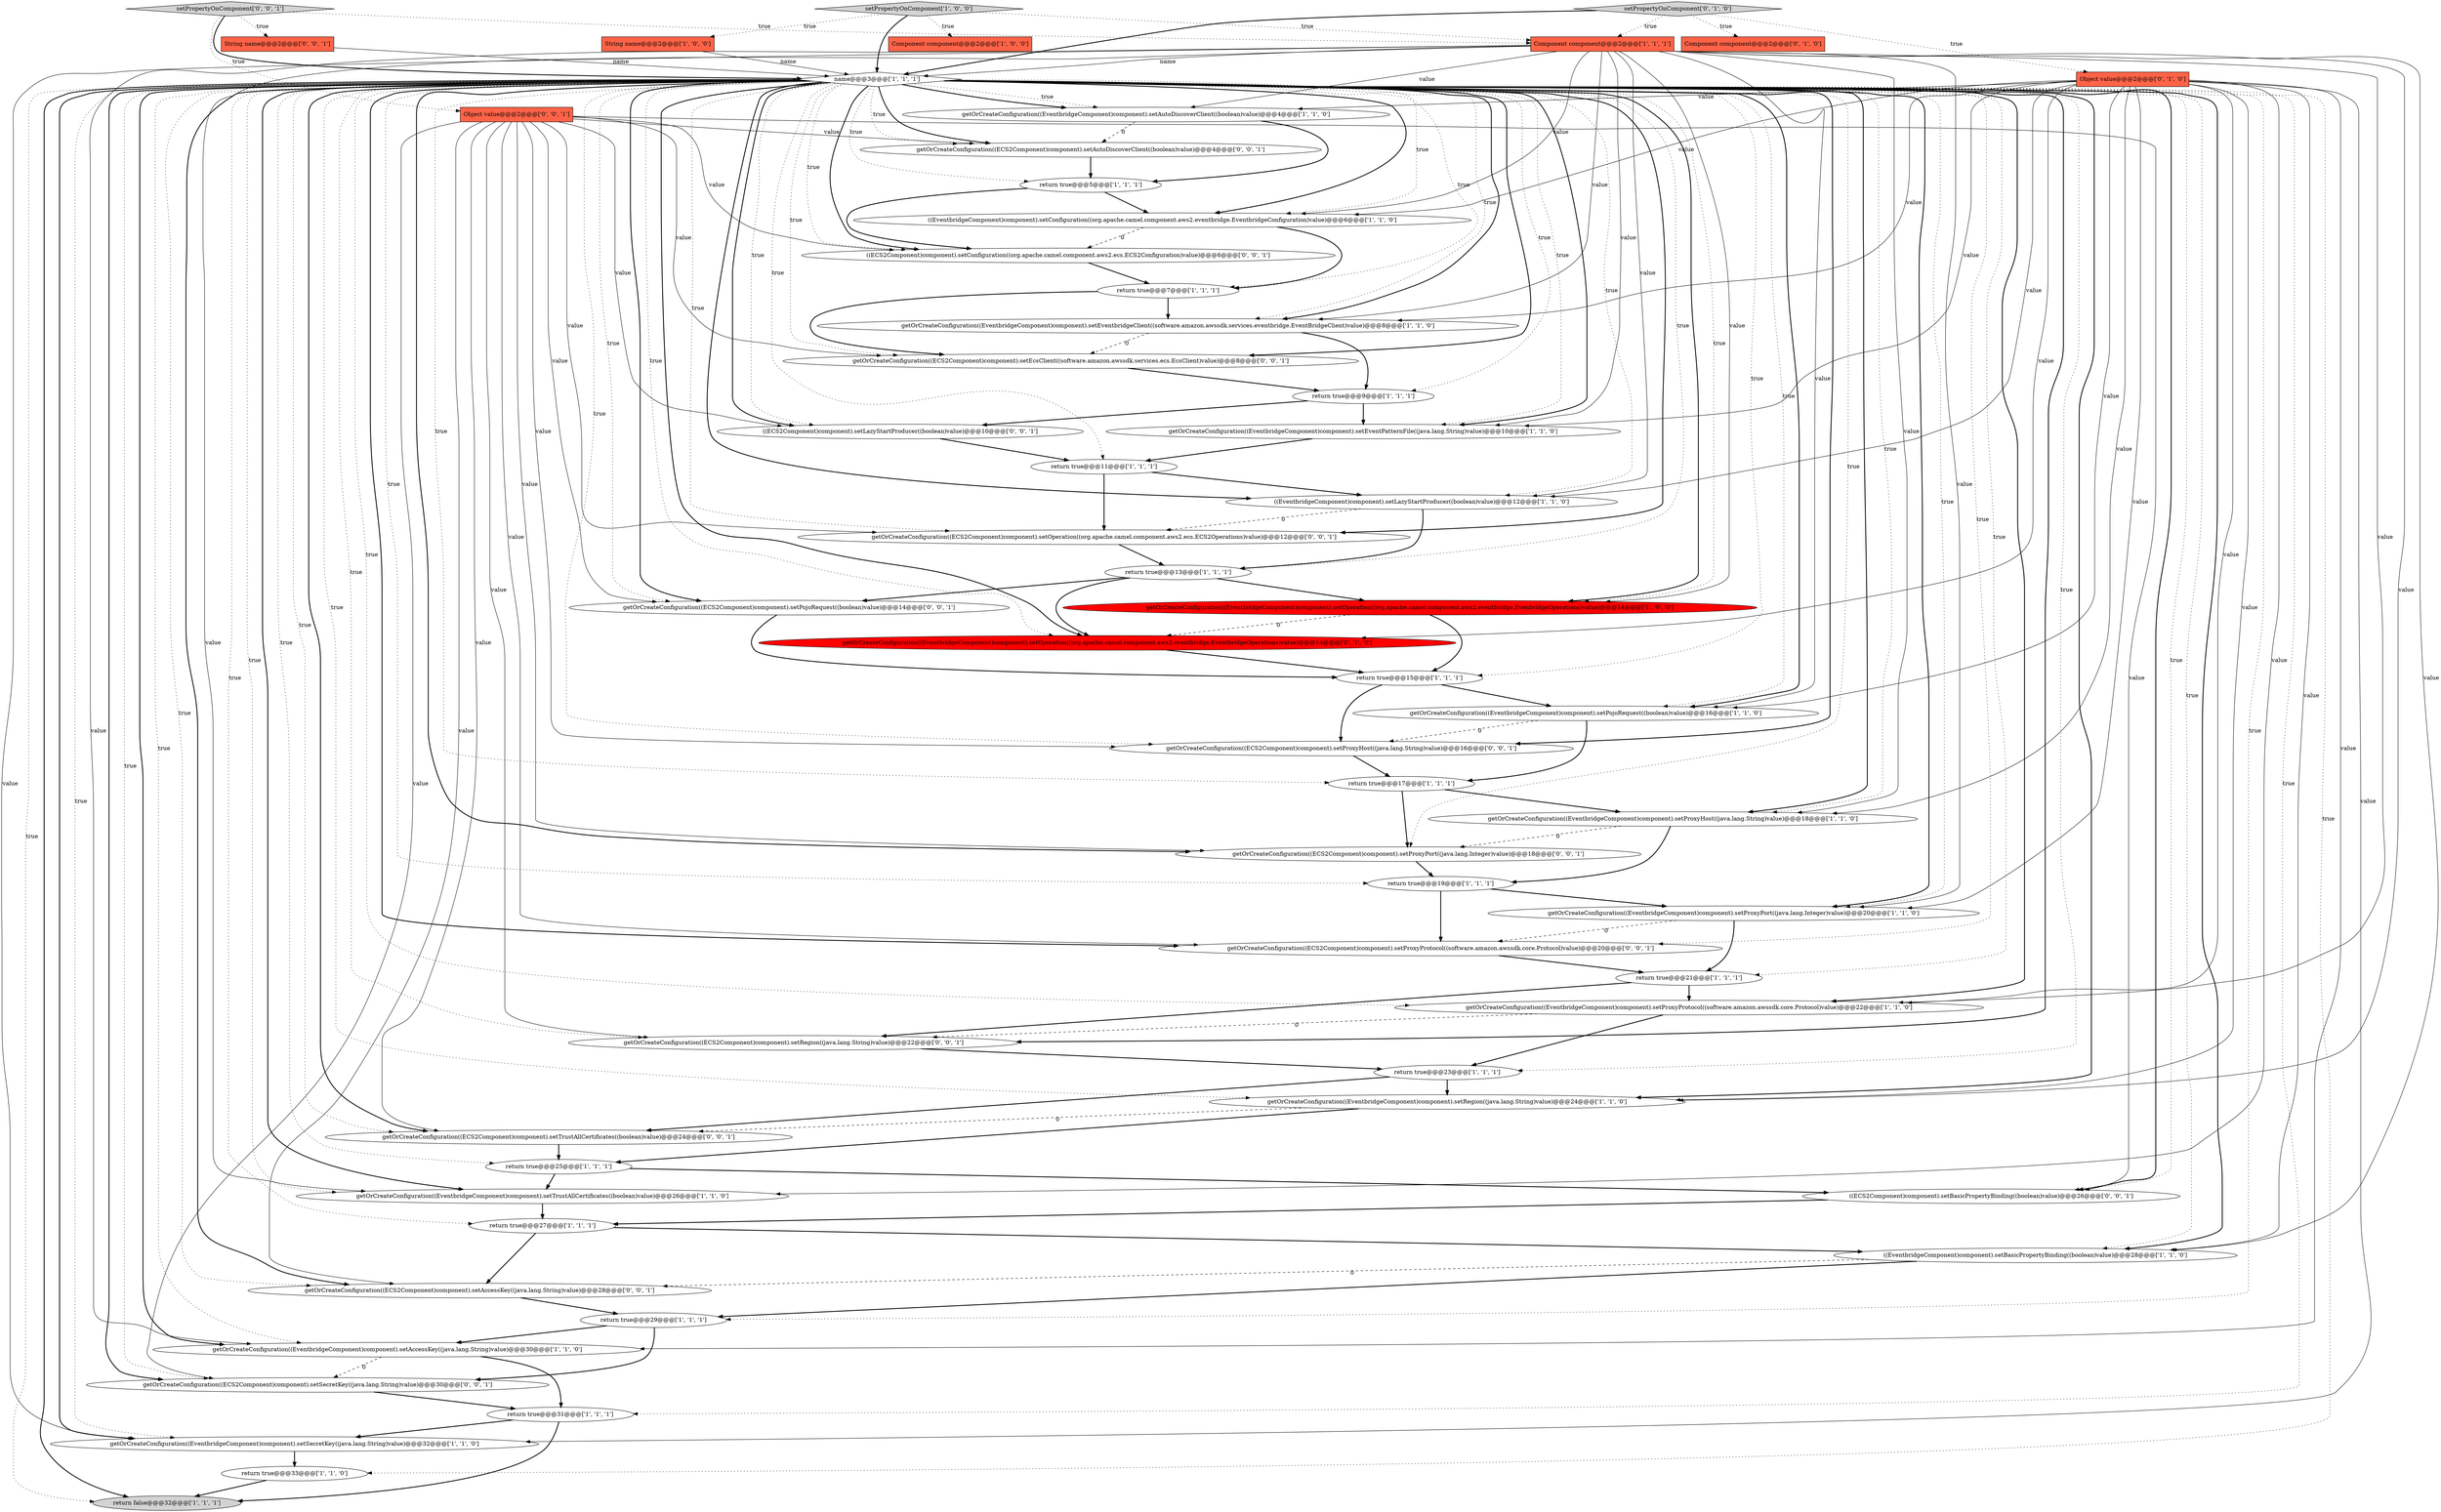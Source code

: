digraph {
7 [style = filled, label = "getOrCreateConfiguration((EventbridgeComponent)component).setRegion((java.lang.String)value)@@@24@@@['1', '1', '0']", fillcolor = white, shape = ellipse image = "AAA0AAABBB1BBB"];
10 [style = filled, label = "getOrCreateConfiguration((EventbridgeComponent)component).setProxyProtocol((software.amazon.awssdk.core.Protocol)value)@@@22@@@['1', '1', '0']", fillcolor = white, shape = ellipse image = "AAA0AAABBB1BBB"];
38 [style = filled, label = "setPropertyOnComponent['0', '1', '0']", fillcolor = lightgray, shape = diamond image = "AAA0AAABBB2BBB"];
11 [style = filled, label = "return true@@@13@@@['1', '1', '1']", fillcolor = white, shape = ellipse image = "AAA0AAABBB1BBB"];
40 [style = filled, label = "((ECS2Component)component).setConfiguration((org.apache.camel.component.aws2.ecs.ECS2Configuration)value)@@@6@@@['0', '0', '1']", fillcolor = white, shape = ellipse image = "AAA0AAABBB3BBB"];
19 [style = filled, label = "getOrCreateConfiguration((EventbridgeComponent)component).setAutoDiscoverClient((boolean)value)@@@4@@@['1', '1', '0']", fillcolor = white, shape = ellipse image = "AAA0AAABBB1BBB"];
0 [style = filled, label = "return true@@@7@@@['1', '1', '1']", fillcolor = white, shape = ellipse image = "AAA0AAABBB1BBB"];
13 [style = filled, label = "getOrCreateConfiguration((EventbridgeComponent)component).setProxyHost((java.lang.String)value)@@@18@@@['1', '1', '0']", fillcolor = white, shape = ellipse image = "AAA0AAABBB1BBB"];
25 [style = filled, label = "Component component@@@2@@@['1', '1', '1']", fillcolor = tomato, shape = box image = "AAA0AAABBB1BBB"];
8 [style = filled, label = "((EventbridgeComponent)component).setLazyStartProducer((boolean)value)@@@12@@@['1', '1', '0']", fillcolor = white, shape = ellipse image = "AAA0AAABBB1BBB"];
46 [style = filled, label = "((ECS2Component)component).setBasicPropertyBinding((boolean)value)@@@26@@@['0', '0', '1']", fillcolor = white, shape = ellipse image = "AAA0AAABBB3BBB"];
27 [style = filled, label = "return true@@@33@@@['1', '1', '0']", fillcolor = white, shape = ellipse image = "AAA0AAABBB1BBB"];
32 [style = filled, label = "return true@@@25@@@['1', '1', '1']", fillcolor = white, shape = ellipse image = "AAA0AAABBB1BBB"];
21 [style = filled, label = "return true@@@31@@@['1', '1', '1']", fillcolor = white, shape = ellipse image = "AAA0AAABBB1BBB"];
33 [style = filled, label = "return true@@@19@@@['1', '1', '1']", fillcolor = white, shape = ellipse image = "AAA0AAABBB1BBB"];
17 [style = filled, label = "String name@@@2@@@['1', '0', '0']", fillcolor = tomato, shape = box image = "AAA0AAABBB1BBB"];
30 [style = filled, label = "getOrCreateConfiguration((EventbridgeComponent)component).setAccessKey((java.lang.String)value)@@@30@@@['1', '1', '0']", fillcolor = white, shape = ellipse image = "AAA0AAABBB1BBB"];
28 [style = filled, label = "return true@@@17@@@['1', '1', '1']", fillcolor = white, shape = ellipse image = "AAA0AAABBB1BBB"];
22 [style = filled, label = "return true@@@23@@@['1', '1', '1']", fillcolor = white, shape = ellipse image = "AAA0AAABBB1BBB"];
51 [style = filled, label = "((ECS2Component)component).setLazyStartProducer((boolean)value)@@@10@@@['0', '0', '1']", fillcolor = white, shape = ellipse image = "AAA0AAABBB3BBB"];
24 [style = filled, label = "getOrCreateConfiguration((EventbridgeComponent)component).setSecretKey((java.lang.String)value)@@@32@@@['1', '1', '0']", fillcolor = white, shape = ellipse image = "AAA0AAABBB1BBB"];
12 [style = filled, label = "return true@@@5@@@['1', '1', '1']", fillcolor = white, shape = ellipse image = "AAA0AAABBB1BBB"];
15 [style = filled, label = "return true@@@29@@@['1', '1', '1']", fillcolor = white, shape = ellipse image = "AAA0AAABBB1BBB"];
35 [style = filled, label = "setPropertyOnComponent['1', '0', '0']", fillcolor = lightgray, shape = diamond image = "AAA0AAABBB1BBB"];
56 [style = filled, label = "getOrCreateConfiguration((ECS2Component)component).setRegion((java.lang.String)value)@@@22@@@['0', '0', '1']", fillcolor = white, shape = ellipse image = "AAA0AAABBB3BBB"];
16 [style = filled, label = "getOrCreateConfiguration((EventbridgeComponent)component).setOperation((org.apache.camel.component.aws2.eventbridge.EvenbridgeOperations)value)@@@14@@@['1', '0', '0']", fillcolor = red, shape = ellipse image = "AAA1AAABBB1BBB"];
1 [style = filled, label = "((EventbridgeComponent)component).setBasicPropertyBinding((boolean)value)@@@28@@@['1', '1', '0']", fillcolor = white, shape = ellipse image = "AAA0AAABBB1BBB"];
3 [style = filled, label = "getOrCreateConfiguration((EventbridgeComponent)component).setProxyPort((java.lang.Integer)value)@@@20@@@['1', '1', '0']", fillcolor = white, shape = ellipse image = "AAA0AAABBB1BBB"];
48 [style = filled, label = "getOrCreateConfiguration((ECS2Component)component).setOperation((org.apache.camel.component.aws2.ecs.ECS2Operations)value)@@@12@@@['0', '0', '1']", fillcolor = white, shape = ellipse image = "AAA0AAABBB3BBB"];
54 [style = filled, label = "getOrCreateConfiguration((ECS2Component)component).setEcsClient((software.amazon.awssdk.services.ecs.EcsClient)value)@@@8@@@['0', '0', '1']", fillcolor = white, shape = ellipse image = "AAA0AAABBB3BBB"];
4 [style = filled, label = "getOrCreateConfiguration((EventbridgeComponent)component).setEventbridgeClient((software.amazon.awssdk.services.eventbridge.EventBridgeClient)value)@@@8@@@['1', '1', '0']", fillcolor = white, shape = ellipse image = "AAA0AAABBB1BBB"];
9 [style = filled, label = "return true@@@27@@@['1', '1', '1']", fillcolor = white, shape = ellipse image = "AAA0AAABBB1BBB"];
23 [style = filled, label = "return false@@@32@@@['1', '1', '1']", fillcolor = lightgray, shape = ellipse image = "AAA0AAABBB1BBB"];
2 [style = filled, label = "return true@@@15@@@['1', '1', '1']", fillcolor = white, shape = ellipse image = "AAA0AAABBB1BBB"];
34 [style = filled, label = "getOrCreateConfiguration((EventbridgeComponent)component).setTrustAllCertificates((boolean)value)@@@26@@@['1', '1', '0']", fillcolor = white, shape = ellipse image = "AAA0AAABBB1BBB"];
36 [style = filled, label = "Component component@@@2@@@['0', '1', '0']", fillcolor = tomato, shape = box image = "AAA0AAABBB2BBB"];
39 [style = filled, label = "getOrCreateConfiguration((EventbridgeComponent)component).setOperation((org.apache.camel.component.aws2.eventbridge.EventbridgeOperations)value)@@@14@@@['0', '1', '0']", fillcolor = red, shape = ellipse image = "AAA1AAABBB2BBB"];
50 [style = filled, label = "Object value@@@2@@@['0', '0', '1']", fillcolor = tomato, shape = box image = "AAA0AAABBB3BBB"];
29 [style = filled, label = "return true@@@21@@@['1', '1', '1']", fillcolor = white, shape = ellipse image = "AAA0AAABBB1BBB"];
37 [style = filled, label = "Object value@@@2@@@['0', '1', '0']", fillcolor = tomato, shape = box image = "AAA0AAABBB2BBB"];
41 [style = filled, label = "getOrCreateConfiguration((ECS2Component)component).setAutoDiscoverClient((boolean)value)@@@4@@@['0', '0', '1']", fillcolor = white, shape = ellipse image = "AAA0AAABBB3BBB"];
14 [style = filled, label = "name@@@3@@@['1', '1', '1']", fillcolor = white, shape = diamond image = "AAA0AAABBB1BBB"];
52 [style = filled, label = "setPropertyOnComponent['0', '0', '1']", fillcolor = lightgray, shape = diamond image = "AAA0AAABBB3BBB"];
26 [style = filled, label = "getOrCreateConfiguration((EventbridgeComponent)component).setPojoRequest((boolean)value)@@@16@@@['1', '1', '0']", fillcolor = white, shape = ellipse image = "AAA0AAABBB1BBB"];
43 [style = filled, label = "getOrCreateConfiguration((ECS2Component)component).setSecretKey((java.lang.String)value)@@@30@@@['0', '0', '1']", fillcolor = white, shape = ellipse image = "AAA0AAABBB3BBB"];
47 [style = filled, label = "getOrCreateConfiguration((ECS2Component)component).setAccessKey((java.lang.String)value)@@@28@@@['0', '0', '1']", fillcolor = white, shape = ellipse image = "AAA0AAABBB3BBB"];
49 [style = filled, label = "getOrCreateConfiguration((ECS2Component)component).setProxyHost((java.lang.String)value)@@@16@@@['0', '0', '1']", fillcolor = white, shape = ellipse image = "AAA0AAABBB3BBB"];
31 [style = filled, label = "return true@@@9@@@['1', '1', '1']", fillcolor = white, shape = ellipse image = "AAA0AAABBB1BBB"];
18 [style = filled, label = "return true@@@11@@@['1', '1', '1']", fillcolor = white, shape = ellipse image = "AAA0AAABBB1BBB"];
53 [style = filled, label = "getOrCreateConfiguration((ECS2Component)component).setProxyPort((java.lang.Integer)value)@@@18@@@['0', '0', '1']", fillcolor = white, shape = ellipse image = "AAA0AAABBB3BBB"];
55 [style = filled, label = "getOrCreateConfiguration((ECS2Component)component).setPojoRequest((boolean)value)@@@14@@@['0', '0', '1']", fillcolor = white, shape = ellipse image = "AAA0AAABBB3BBB"];
5 [style = filled, label = "getOrCreateConfiguration((EventbridgeComponent)component).setEventPatternFile((java.lang.String)value)@@@10@@@['1', '1', '0']", fillcolor = white, shape = ellipse image = "AAA0AAABBB1BBB"];
6 [style = filled, label = "Component component@@@2@@@['1', '0', '0']", fillcolor = tomato, shape = box image = "AAA0AAABBB1BBB"];
44 [style = filled, label = "String name@@@2@@@['0', '0', '1']", fillcolor = tomato, shape = box image = "AAA0AAABBB3BBB"];
42 [style = filled, label = "getOrCreateConfiguration((ECS2Component)component).setTrustAllCertificates((boolean)value)@@@24@@@['0', '0', '1']", fillcolor = white, shape = ellipse image = "AAA0AAABBB3BBB"];
45 [style = filled, label = "getOrCreateConfiguration((ECS2Component)component).setProxyProtocol((software.amazon.awssdk.core.Protocol)value)@@@20@@@['0', '0', '1']", fillcolor = white, shape = ellipse image = "AAA0AAABBB3BBB"];
20 [style = filled, label = "((EventbridgeComponent)component).setConfiguration((org.apache.camel.component.aws2.eventbridge.EventbridgeConfiguration)value)@@@6@@@['1', '1', '0']", fillcolor = white, shape = ellipse image = "AAA0AAABBB1BBB"];
14->3 [style = bold, label=""];
14->24 [style = bold, label=""];
14->42 [style = dotted, label="true"];
7->32 [style = bold, label=""];
14->32 [style = dotted, label="true"];
2->26 [style = bold, label=""];
14->19 [style = dotted, label="true"];
34->9 [style = bold, label=""];
14->0 [style = dotted, label="true"];
20->40 [style = dashed, label="0"];
14->26 [style = dotted, label="true"];
14->45 [style = dotted, label="true"];
20->0 [style = bold, label=""];
55->2 [style = bold, label=""];
14->22 [style = dotted, label="true"];
37->19 [style = solid, label="value"];
21->24 [style = bold, label=""];
32->34 [style = bold, label=""];
14->53 [style = dotted, label="true"];
29->56 [style = bold, label=""];
52->44 [style = dotted, label="true"];
25->19 [style = solid, label="value"];
26->49 [style = dashed, label="0"];
14->51 [style = dotted, label="true"];
14->41 [style = dotted, label="true"];
50->48 [style = solid, label="value"];
14->7 [style = bold, label=""];
7->42 [style = dashed, label="0"];
37->3 [style = solid, label="value"];
25->14 [style = solid, label="name"];
50->55 [style = solid, label="value"];
14->47 [style = dotted, label="true"];
12->40 [style = bold, label=""];
14->21 [style = dotted, label="true"];
52->14 [style = bold, label=""];
2->49 [style = bold, label=""];
52->25 [style = dotted, label="true"];
14->39 [style = dotted, label="true"];
14->7 [style = dotted, label="true"];
14->46 [style = bold, label=""];
14->3 [style = dotted, label="true"];
9->47 [style = bold, label=""];
25->5 [style = solid, label="value"];
25->3 [style = solid, label="value"];
14->11 [style = dotted, label="true"];
33->45 [style = bold, label=""];
26->28 [style = bold, label=""];
4->54 [style = dashed, label="0"];
8->11 [style = bold, label=""];
14->18 [style = dotted, label="true"];
24->27 [style = bold, label=""];
14->48 [style = bold, label=""];
14->20 [style = bold, label=""];
16->39 [style = dashed, label="0"];
8->48 [style = dashed, label="0"];
14->16 [style = bold, label=""];
11->16 [style = bold, label=""];
37->7 [style = solid, label="value"];
14->2 [style = dotted, label="true"];
14->30 [style = bold, label=""];
14->12 [style = dotted, label="true"];
33->3 [style = bold, label=""];
19->12 [style = bold, label=""];
37->34 [style = solid, label="value"];
37->24 [style = solid, label="value"];
14->24 [style = dotted, label="true"];
35->6 [style = dotted, label="true"];
50->51 [style = solid, label="value"];
31->5 [style = bold, label=""];
17->14 [style = solid, label="name"];
40->0 [style = bold, label=""];
14->10 [style = bold, label=""];
50->56 [style = solid, label="value"];
14->56 [style = bold, label=""];
14->27 [style = dotted, label="true"];
22->7 [style = bold, label=""];
14->43 [style = bold, label=""];
45->29 [style = bold, label=""];
37->1 [style = solid, label="value"];
50->40 [style = solid, label="value"];
50->42 [style = solid, label="value"];
31->51 [style = bold, label=""];
1->47 [style = dashed, label="0"];
50->47 [style = solid, label="value"];
25->20 [style = solid, label="value"];
51->18 [style = bold, label=""];
14->48 [style = dotted, label="true"];
53->33 [style = bold, label=""];
42->32 [style = bold, label=""];
10->56 [style = dashed, label="0"];
14->8 [style = bold, label=""];
14->34 [style = dotted, label="true"];
14->1 [style = dotted, label="true"];
25->30 [style = solid, label="value"];
14->4 [style = dotted, label="true"];
25->4 [style = solid, label="value"];
25->1 [style = solid, label="value"];
9->1 [style = bold, label=""];
14->39 [style = bold, label=""];
37->13 [style = solid, label="value"];
50->46 [style = solid, label="value"];
3->29 [style = bold, label=""];
35->25 [style = dotted, label="true"];
14->4 [style = bold, label=""];
21->23 [style = bold, label=""];
22->42 [style = bold, label=""];
38->37 [style = dotted, label="true"];
46->9 [style = bold, label=""];
32->46 [style = bold, label=""];
25->10 [style = solid, label="value"];
50->53 [style = solid, label="value"];
37->39 [style = solid, label="value"];
14->42 [style = bold, label=""];
25->8 [style = solid, label="value"];
12->20 [style = bold, label=""];
49->28 [style = bold, label=""];
14->23 [style = dotted, label="true"];
14->19 [style = bold, label=""];
38->25 [style = dotted, label="true"];
5->18 [style = bold, label=""];
37->8 [style = solid, label="value"];
44->14 [style = solid, label="name"];
35->14 [style = bold, label=""];
19->41 [style = dashed, label="0"];
14->40 [style = dotted, label="true"];
14->16 [style = dotted, label="true"];
14->30 [style = dotted, label="true"];
52->50 [style = dotted, label="true"];
4->31 [style = bold, label=""];
30->21 [style = bold, label=""];
14->5 [style = dotted, label="true"];
18->48 [style = bold, label=""];
50->49 [style = solid, label="value"];
14->23 [style = bold, label=""];
25->26 [style = solid, label="value"];
25->34 [style = solid, label="value"];
14->28 [style = dotted, label="true"];
48->11 [style = bold, label=""];
13->53 [style = dashed, label="0"];
39->2 [style = bold, label=""];
3->45 [style = dashed, label="0"];
50->45 [style = solid, label="value"];
15->43 [style = bold, label=""];
14->8 [style = dotted, label="true"];
14->54 [style = dotted, label="true"];
14->47 [style = bold, label=""];
29->10 [style = bold, label=""];
0->54 [style = bold, label=""];
37->5 [style = solid, label="value"];
18->8 [style = bold, label=""];
41->12 [style = bold, label=""];
11->55 [style = bold, label=""];
14->13 [style = bold, label=""];
25->16 [style = solid, label="value"];
14->49 [style = dotted, label="true"];
14->53 [style = bold, label=""];
25->24 [style = solid, label="value"];
14->41 [style = bold, label=""];
38->36 [style = dotted, label="true"];
14->5 [style = bold, label=""];
37->26 [style = solid, label="value"];
10->22 [style = bold, label=""];
43->21 [style = bold, label=""];
14->33 [style = dotted, label="true"];
47->15 [style = bold, label=""];
14->49 [style = bold, label=""];
28->53 [style = bold, label=""];
1->15 [style = bold, label=""];
37->30 [style = solid, label="value"];
50->41 [style = solid, label="value"];
14->51 [style = bold, label=""];
14->34 [style = bold, label=""];
28->13 [style = bold, label=""];
14->43 [style = dotted, label="true"];
15->30 [style = bold, label=""];
37->10 [style = solid, label="value"];
16->2 [style = bold, label=""];
14->45 [style = bold, label=""];
14->56 [style = dotted, label="true"];
30->43 [style = dashed, label="0"];
14->10 [style = dotted, label="true"];
14->13 [style = dotted, label="true"];
14->1 [style = bold, label=""];
38->14 [style = bold, label=""];
14->20 [style = dotted, label="true"];
14->26 [style = bold, label=""];
14->54 [style = bold, label=""];
14->15 [style = dotted, label="true"];
25->7 [style = solid, label="value"];
14->46 [style = dotted, label="true"];
50->54 [style = solid, label="value"];
37->20 [style = solid, label="value"];
54->31 [style = bold, label=""];
0->4 [style = bold, label=""];
25->13 [style = solid, label="value"];
14->55 [style = dotted, label="true"];
56->22 [style = bold, label=""];
14->29 [style = dotted, label="true"];
11->39 [style = bold, label=""];
14->31 [style = dotted, label="true"];
35->17 [style = dotted, label="true"];
14->55 [style = bold, label=""];
27->23 [style = bold, label=""];
37->4 [style = solid, label="value"];
14->9 [style = dotted, label="true"];
13->33 [style = bold, label=""];
14->40 [style = bold, label=""];
50->43 [style = solid, label="value"];
}
